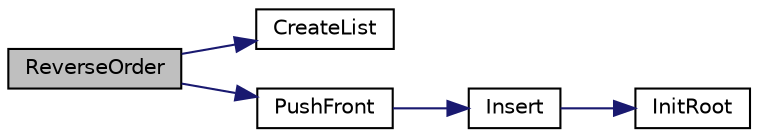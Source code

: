 digraph "ReverseOrder"
{
 // LATEX_PDF_SIZE
  edge [fontname="Helvetica",fontsize="10",labelfontname="Helvetica",labelfontsize="10"];
  node [fontname="Helvetica",fontsize="10",shape=record];
  rankdir="LR";
  Node1 [label="ReverseOrder",height=0.2,width=0.4,color="black", fillcolor="grey75", style="filled", fontcolor="black",tooltip="gets inputs from user until inputs a string and prints it in reversed order"];
  Node1 -> Node2 [color="midnightblue",fontsize="10",style="solid",fontname="Helvetica"];
  Node2 [label="CreateList",height=0.2,width=0.4,color="black", fillcolor="white", style="filled",URL="$_linked_list_8h.html#a11e64de655624d91677052aede1b4ca4",tooltip=" "];
  Node1 -> Node3 [color="midnightblue",fontsize="10",style="solid",fontname="Helvetica"];
  Node3 [label="PushFront",height=0.2,width=0.4,color="black", fillcolor="white", style="filled",URL="$_linked_list_8h.html#a4e4d5cf8a2255ec5dba1c5b7bc882399",tooltip=" "];
  Node3 -> Node4 [color="midnightblue",fontsize="10",style="solid",fontname="Helvetica"];
  Node4 [label="Insert",height=0.2,width=0.4,color="black", fillcolor="white", style="filled",URL="$_linked_list_8h.html#aeebfa933e133ea16af4bc49d4b5aba69",tooltip=" "];
  Node4 -> Node5 [color="midnightblue",fontsize="10",style="solid",fontname="Helvetica"];
  Node5 [label="InitRoot",height=0.2,width=0.4,color="black", fillcolor="white", style="filled",URL="$_linked_list_utils_8h.html#aa9f6e26352a24232beb307d0d20e5d79",tooltip=" "];
}

